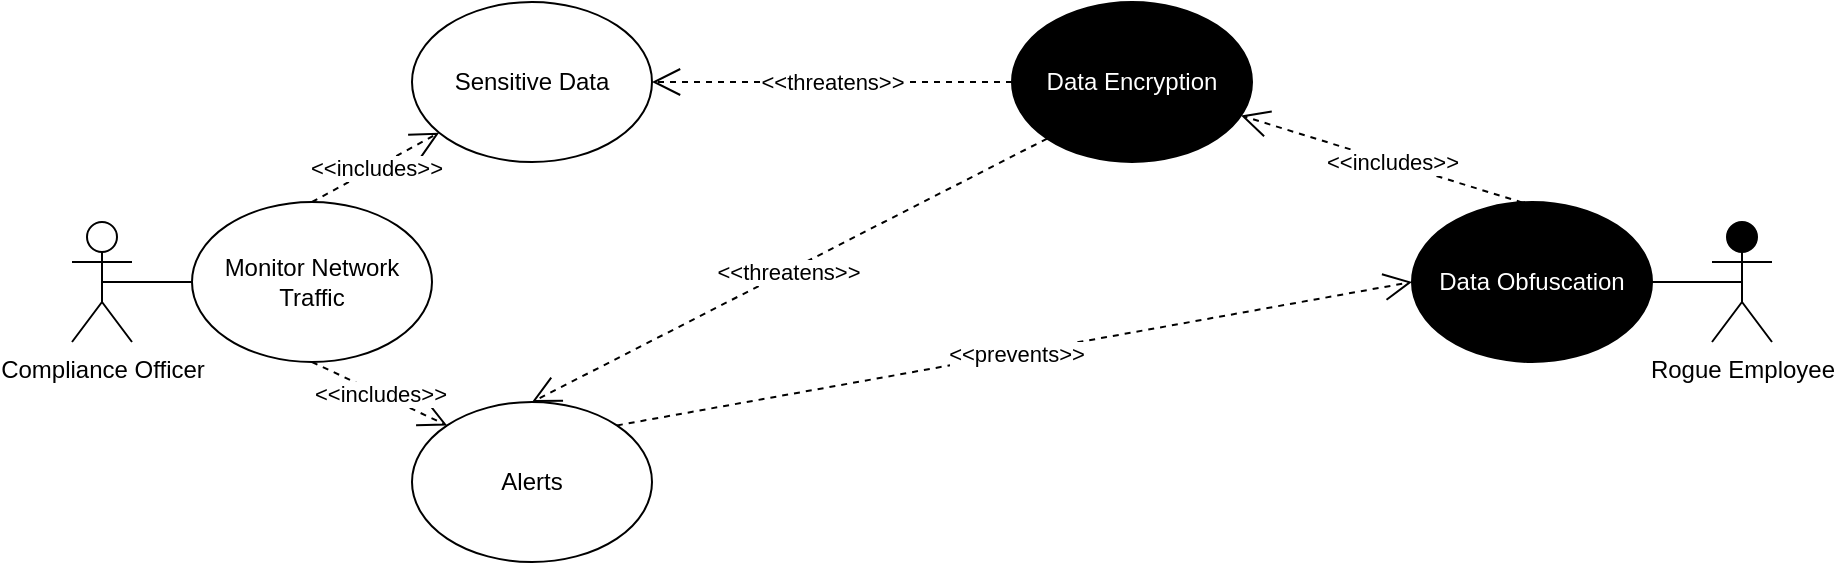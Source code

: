 <mxfile version="24.7.16">
  <diagram name="Page-1" id="QU1Pr9hK7bxYsmYm9nLm">
    <mxGraphModel dx="2280" dy="786" grid="1" gridSize="10" guides="1" tooltips="1" connect="1" arrows="1" fold="1" page="1" pageScale="1" pageWidth="850" pageHeight="1100" math="0" shadow="0">
      <root>
        <mxCell id="0" />
        <mxCell id="1" parent="0" />
        <mxCell id="Uie8zBM-nAkmwZSIXEHZ-1" value="Compliance Officer" style="shape=umlActor;verticalLabelPosition=bottom;verticalAlign=top;html=1;outlineConnect=0;" vertex="1" parent="1">
          <mxGeometry x="-425" y="505" width="30" height="60" as="geometry" />
        </mxCell>
        <mxCell id="Uie8zBM-nAkmwZSIXEHZ-6" value="Monitor Network Traffic" style="ellipse;whiteSpace=wrap;html=1;" vertex="1" parent="1">
          <mxGeometry x="-365" y="495" width="120" height="80" as="geometry" />
        </mxCell>
        <mxCell id="Uie8zBM-nAkmwZSIXEHZ-7" value="Sensitive Data" style="ellipse;whiteSpace=wrap;html=1;" vertex="1" parent="1">
          <mxGeometry x="-255" y="395" width="120" height="80" as="geometry" />
        </mxCell>
        <mxCell id="Uie8zBM-nAkmwZSIXEHZ-8" value="Rogue Employee" style="shape=umlActor;verticalLabelPosition=bottom;verticalAlign=top;html=1;outlineConnect=0;fillColor=#000000;" vertex="1" parent="1">
          <mxGeometry x="395" y="505" width="30" height="60" as="geometry" />
        </mxCell>
        <mxCell id="Uie8zBM-nAkmwZSIXEHZ-10" value="Data Obfuscation" style="ellipse;whiteSpace=wrap;html=1;fontColor=#FFFFFF;fillColor=#000000;" vertex="1" parent="1">
          <mxGeometry x="245" y="495" width="120" height="80" as="geometry" />
        </mxCell>
        <mxCell id="Uie8zBM-nAkmwZSIXEHZ-14" value="" style="endArrow=none;html=1;rounded=0;exitX=0.5;exitY=0.5;exitDx=0;exitDy=0;exitPerimeter=0;entryX=0;entryY=0.5;entryDx=0;entryDy=0;" edge="1" parent="1" source="Uie8zBM-nAkmwZSIXEHZ-1" target="Uie8zBM-nAkmwZSIXEHZ-6">
          <mxGeometry width="50" height="50" relative="1" as="geometry">
            <mxPoint x="-195" y="565" as="sourcePoint" />
            <mxPoint x="-145" y="515" as="targetPoint" />
          </mxGeometry>
        </mxCell>
        <mxCell id="Uie8zBM-nAkmwZSIXEHZ-17" value="&amp;lt;&amp;lt;includes&amp;gt;&amp;gt;" style="endArrow=open;endSize=12;dashed=1;html=1;rounded=0;exitX=0.5;exitY=0;exitDx=0;exitDy=0;" edge="1" parent="1" source="Uie8zBM-nAkmwZSIXEHZ-6" target="Uie8zBM-nAkmwZSIXEHZ-7">
          <mxGeometry x="0.006" width="160" relative="1" as="geometry">
            <mxPoint x="-175" y="535" as="sourcePoint" />
            <mxPoint x="-15" y="535" as="targetPoint" />
            <mxPoint as="offset" />
          </mxGeometry>
        </mxCell>
        <mxCell id="Uie8zBM-nAkmwZSIXEHZ-18" value="Alerts" style="ellipse;whiteSpace=wrap;html=1;" vertex="1" parent="1">
          <mxGeometry x="-255" y="595" width="120" height="80" as="geometry" />
        </mxCell>
        <mxCell id="Uie8zBM-nAkmwZSIXEHZ-19" value="&amp;lt;&amp;lt;includes&amp;gt;&amp;gt;" style="endArrow=open;endSize=12;dashed=1;html=1;rounded=0;exitX=0.5;exitY=1;exitDx=0;exitDy=0;entryX=0;entryY=0;entryDx=0;entryDy=0;" edge="1" parent="1" source="Uie8zBM-nAkmwZSIXEHZ-6" target="Uie8zBM-nAkmwZSIXEHZ-18">
          <mxGeometry x="0.006" width="160" relative="1" as="geometry">
            <mxPoint x="-295" y="505" as="sourcePoint" />
            <mxPoint x="-231" y="470" as="targetPoint" />
            <mxPoint as="offset" />
          </mxGeometry>
        </mxCell>
        <mxCell id="Uie8zBM-nAkmwZSIXEHZ-20" value="&amp;lt;&amp;lt;threatens&amp;gt;&amp;gt;" style="endArrow=open;endSize=12;dashed=1;html=1;rounded=0;exitX=0;exitY=0.5;exitDx=0;exitDy=0;entryX=1;entryY=0.5;entryDx=0;entryDy=0;" edge="1" parent="1" source="Uie8zBM-nAkmwZSIXEHZ-23" target="Uie8zBM-nAkmwZSIXEHZ-7">
          <mxGeometry x="0.006" width="160" relative="1" as="geometry">
            <mxPoint x="-155" y="505" as="sourcePoint" />
            <mxPoint x="-91" y="470" as="targetPoint" />
            <mxPoint as="offset" />
          </mxGeometry>
        </mxCell>
        <mxCell id="Uie8zBM-nAkmwZSIXEHZ-21" value="&amp;lt;&amp;lt;prevents&amp;gt;&amp;gt;" style="endArrow=open;endSize=12;dashed=1;html=1;rounded=0;exitX=1;exitY=0;exitDx=0;exitDy=0;entryX=0;entryY=0.5;entryDx=0;entryDy=0;" edge="1" parent="1" source="Uie8zBM-nAkmwZSIXEHZ-18" target="Uie8zBM-nAkmwZSIXEHZ-10">
          <mxGeometry x="0.006" width="160" relative="1" as="geometry">
            <mxPoint x="285" y="505" as="sourcePoint" />
            <mxPoint x="15" y="445" as="targetPoint" />
            <mxPoint as="offset" />
          </mxGeometry>
        </mxCell>
        <mxCell id="Uie8zBM-nAkmwZSIXEHZ-22" value="" style="endArrow=none;html=1;rounded=0;exitX=1;exitY=0.5;exitDx=0;exitDy=0;entryX=0.5;entryY=0.5;entryDx=0;entryDy=0;entryPerimeter=0;" edge="1" parent="1" source="Uie8zBM-nAkmwZSIXEHZ-10" target="Uie8zBM-nAkmwZSIXEHZ-8">
          <mxGeometry width="50" height="50" relative="1" as="geometry">
            <mxPoint x="55" y="565" as="sourcePoint" />
            <mxPoint x="105" y="515" as="targetPoint" />
          </mxGeometry>
        </mxCell>
        <mxCell id="Uie8zBM-nAkmwZSIXEHZ-23" value="Data Encryption" style="ellipse;whiteSpace=wrap;html=1;fontColor=#FFFFFF;fillColor=#000000;" vertex="1" parent="1">
          <mxGeometry x="45" y="395" width="120" height="80" as="geometry" />
        </mxCell>
        <mxCell id="Uie8zBM-nAkmwZSIXEHZ-24" value="&amp;lt;&amp;lt;includes&amp;gt;&amp;gt;" style="endArrow=open;endSize=12;dashed=1;html=1;rounded=0;exitX=0.556;exitY=0.048;exitDx=0;exitDy=0;exitPerimeter=0;" edge="1" parent="1" source="Uie8zBM-nAkmwZSIXEHZ-10" target="Uie8zBM-nAkmwZSIXEHZ-23">
          <mxGeometry x="0.006" width="160" relative="1" as="geometry">
            <mxPoint x="-125" y="505" as="sourcePoint" />
            <mxPoint x="-61" y="470" as="targetPoint" />
            <mxPoint as="offset" />
          </mxGeometry>
        </mxCell>
        <mxCell id="Uie8zBM-nAkmwZSIXEHZ-28" value="&amp;lt;&amp;lt;threatens&amp;gt;&amp;gt;" style="endArrow=open;endSize=12;dashed=1;html=1;rounded=0;exitX=0;exitY=1;exitDx=0;exitDy=0;entryX=0.5;entryY=0;entryDx=0;entryDy=0;" edge="1" parent="1" source="Uie8zBM-nAkmwZSIXEHZ-23" target="Uie8zBM-nAkmwZSIXEHZ-18">
          <mxGeometry x="0.006" width="160" relative="1" as="geometry">
            <mxPoint x="125" y="445" as="sourcePoint" />
            <mxPoint x="15" y="445" as="targetPoint" />
            <mxPoint as="offset" />
          </mxGeometry>
        </mxCell>
      </root>
    </mxGraphModel>
  </diagram>
</mxfile>
